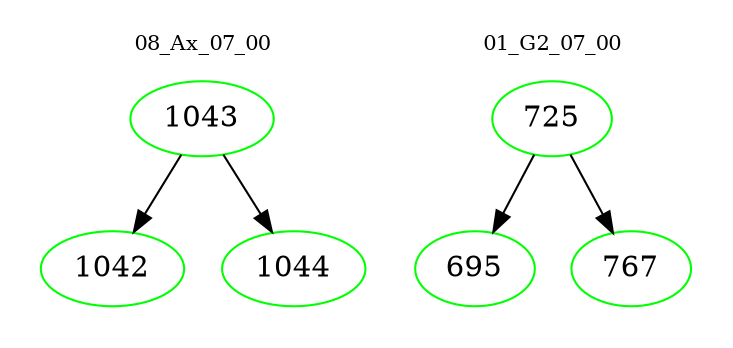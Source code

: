 digraph{
subgraph cluster_0 {
color = white
label = "08_Ax_07_00";
fontsize=10;
T0_1043 [label="1043", color="green"]
T0_1043 -> T0_1042 [color="black"]
T0_1042 [label="1042", color="green"]
T0_1043 -> T0_1044 [color="black"]
T0_1044 [label="1044", color="green"]
}
subgraph cluster_1 {
color = white
label = "01_G2_07_00";
fontsize=10;
T1_725 [label="725", color="green"]
T1_725 -> T1_695 [color="black"]
T1_695 [label="695", color="green"]
T1_725 -> T1_767 [color="black"]
T1_767 [label="767", color="green"]
}
}
